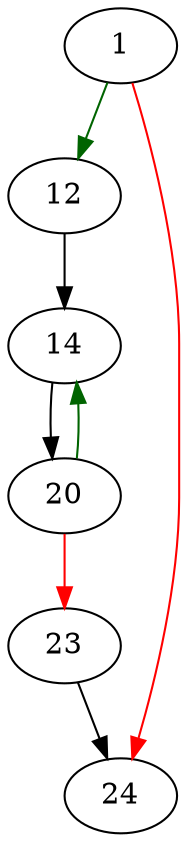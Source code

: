 strict digraph "sqlite3VtabUnlockList" {
	// Node definitions.
	1 [entry=true];
	12;
	24;
	14;
	20;
	23;

	// Edge definitions.
	1 -> 12 [
		color=darkgreen
		cond=true
	];
	1 -> 24 [
		color=red
		cond=false
	];
	12 -> 14;
	14 -> 20;
	20 -> 14 [
		color=darkgreen
		cond=true
	];
	20 -> 23 [
		color=red
		cond=false
	];
	23 -> 24;
}